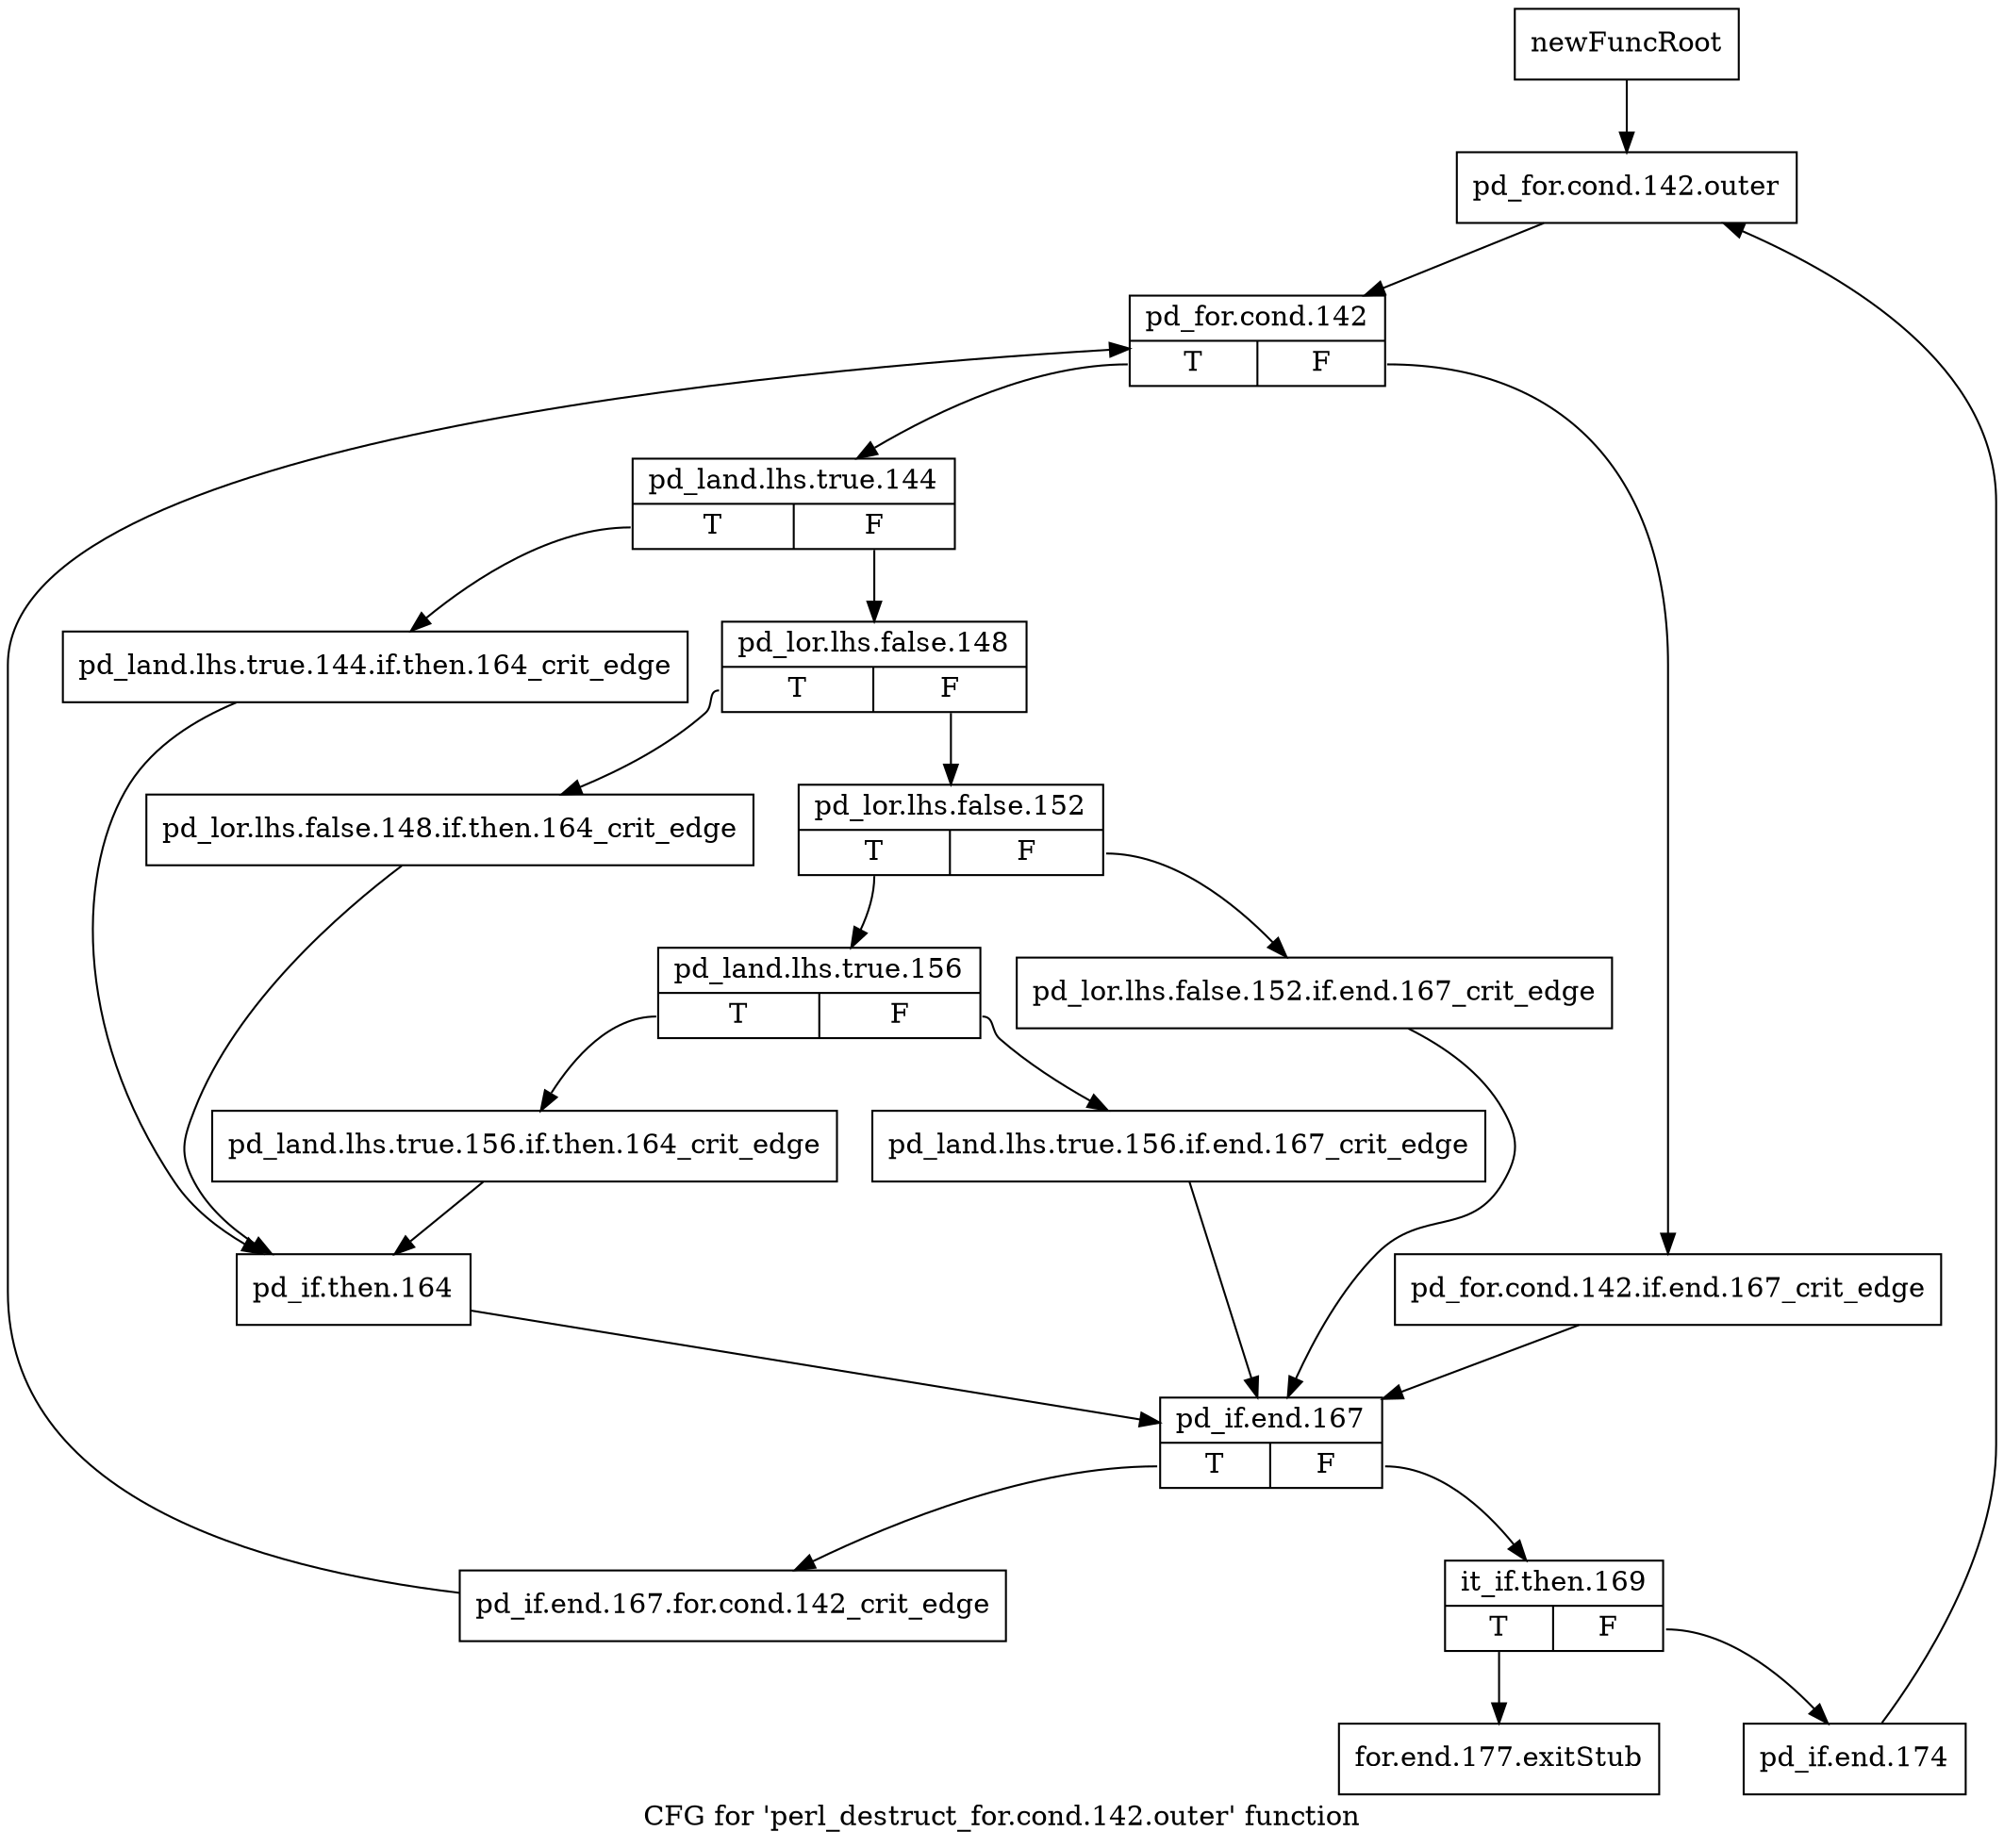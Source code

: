 digraph "CFG for 'perl_destruct_for.cond.142.outer' function" {
	label="CFG for 'perl_destruct_for.cond.142.outer' function";

	Node0x4d25670 [shape=record,label="{newFuncRoot}"];
	Node0x4d25670 -> Node0x4d25710;
	Node0x4d256c0 [shape=record,label="{for.end.177.exitStub}"];
	Node0x4d25710 [shape=record,label="{pd_for.cond.142.outer}"];
	Node0x4d25710 -> Node0x4d25760;
	Node0x4d25760 [shape=record,label="{pd_for.cond.142|{<s0>T|<s1>F}}"];
	Node0x4d25760:s0 -> Node0x4d25800;
	Node0x4d25760:s1 -> Node0x4d257b0;
	Node0x4d257b0 [shape=record,label="{pd_for.cond.142.if.end.167_crit_edge}"];
	Node0x4d257b0 -> Node0x4d25b20;
	Node0x4d25800 [shape=record,label="{pd_land.lhs.true.144|{<s0>T|<s1>F}}"];
	Node0x4d25800:s0 -> Node0x4d25a80;
	Node0x4d25800:s1 -> Node0x4d25850;
	Node0x4d25850 [shape=record,label="{pd_lor.lhs.false.148|{<s0>T|<s1>F}}"];
	Node0x4d25850:s0 -> Node0x4d25a30;
	Node0x4d25850:s1 -> Node0x4d258a0;
	Node0x4d258a0 [shape=record,label="{pd_lor.lhs.false.152|{<s0>T|<s1>F}}"];
	Node0x4d258a0:s0 -> Node0x4d25940;
	Node0x4d258a0:s1 -> Node0x4d258f0;
	Node0x4d258f0 [shape=record,label="{pd_lor.lhs.false.152.if.end.167_crit_edge}"];
	Node0x4d258f0 -> Node0x4d25b20;
	Node0x4d25940 [shape=record,label="{pd_land.lhs.true.156|{<s0>T|<s1>F}}"];
	Node0x4d25940:s0 -> Node0x4d259e0;
	Node0x4d25940:s1 -> Node0x4d25990;
	Node0x4d25990 [shape=record,label="{pd_land.lhs.true.156.if.end.167_crit_edge}"];
	Node0x4d25990 -> Node0x4d25b20;
	Node0x4d259e0 [shape=record,label="{pd_land.lhs.true.156.if.then.164_crit_edge}"];
	Node0x4d259e0 -> Node0x4d25ad0;
	Node0x4d25a30 [shape=record,label="{pd_lor.lhs.false.148.if.then.164_crit_edge}"];
	Node0x4d25a30 -> Node0x4d25ad0;
	Node0x4d25a80 [shape=record,label="{pd_land.lhs.true.144.if.then.164_crit_edge}"];
	Node0x4d25a80 -> Node0x4d25ad0;
	Node0x4d25ad0 [shape=record,label="{pd_if.then.164}"];
	Node0x4d25ad0 -> Node0x4d25b20;
	Node0x4d25b20 [shape=record,label="{pd_if.end.167|{<s0>T|<s1>F}}"];
	Node0x4d25b20:s0 -> Node0x4d25c10;
	Node0x4d25b20:s1 -> Node0x4d25b70;
	Node0x4d25b70 [shape=record,label="{it_if.then.169|{<s0>T|<s1>F}}"];
	Node0x4d25b70:s0 -> Node0x4d256c0;
	Node0x4d25b70:s1 -> Node0x4d25bc0;
	Node0x4d25bc0 [shape=record,label="{pd_if.end.174}"];
	Node0x4d25bc0 -> Node0x4d25710;
	Node0x4d25c10 [shape=record,label="{pd_if.end.167.for.cond.142_crit_edge}"];
	Node0x4d25c10 -> Node0x4d25760;
}
